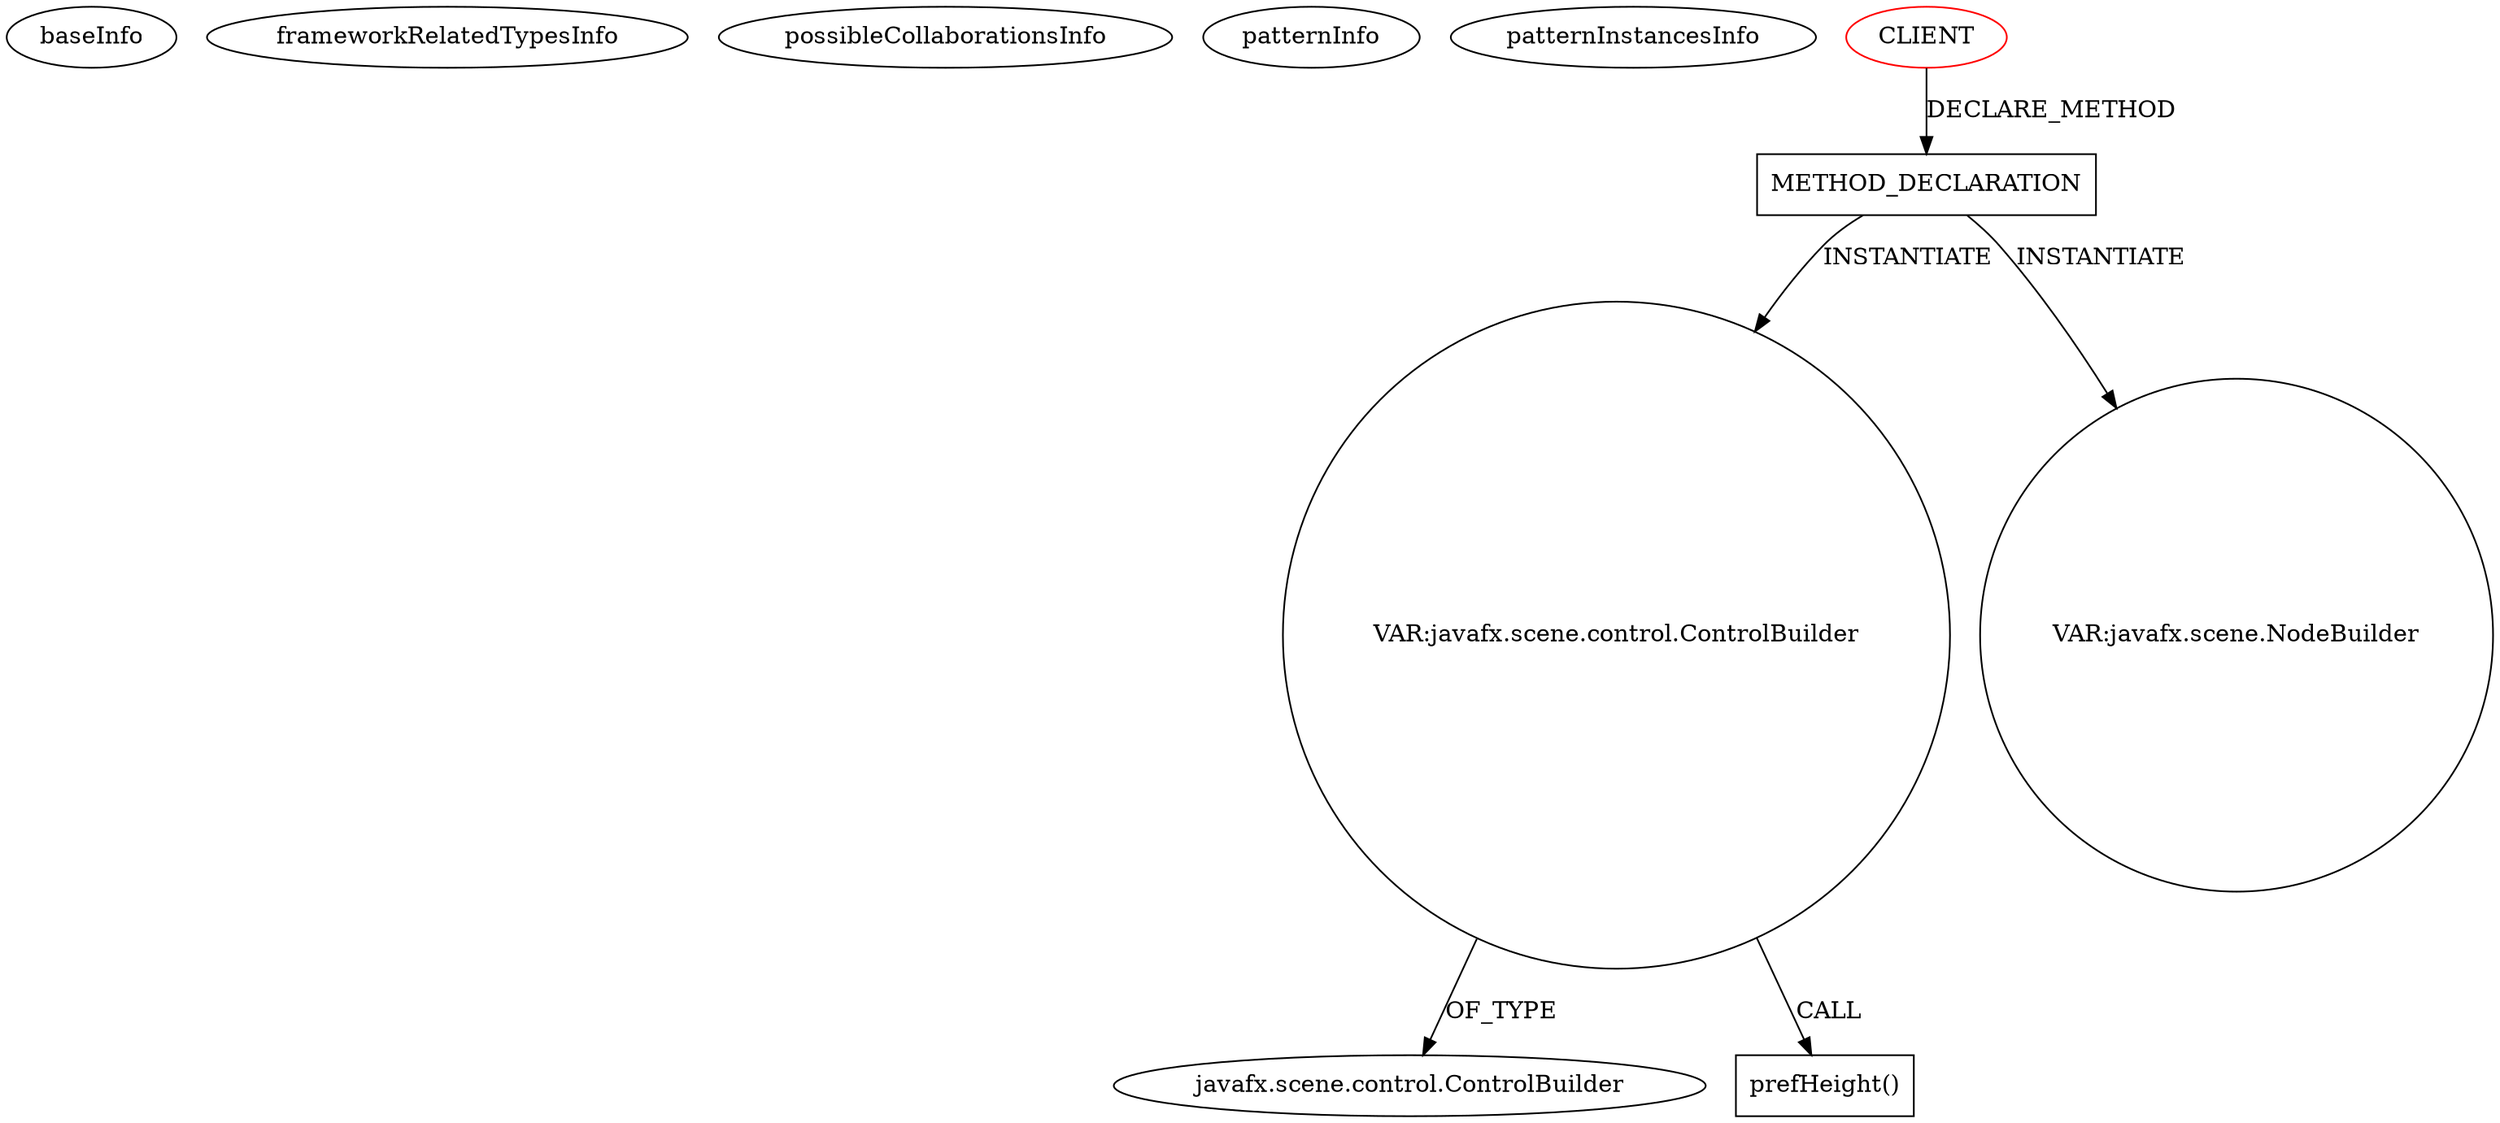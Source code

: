 digraph {
baseInfo[graphId=3347,category="pattern",isAnonymous=false,possibleRelation=false]
frameworkRelatedTypesInfo[]
possibleCollaborationsInfo[]
patternInfo[frequency=3.0,patternRootClient=0]
patternInstancesInfo[0="yorlov-VirtualPointer~/yorlov-VirtualPointer/VirtualPointer-master/src/com/blogspot/captain1653/options/OptionsStage.java~OptionsStage~4889",1="SaiPradeepDandem-javafx2-gradient-builder~/SaiPradeepDandem-javafx2-gradient-builder/javafx2-gradient-builder-master/src/main/java/com/javafx/gradientbuilder/application/RadialSettingsLayout.java~RadialSettingsLayout~1170",2="SaiPradeepDandem-javafx2-gradient-builder~/SaiPradeepDandem-javafx2-gradient-builder/javafx2-gradient-builder-master/src/main/java/com/javafx/gradientbuilder/application/LinearSettingsLayout.java~LinearSettingsLayout~1172"]
77[label="javafx.scene.control.ControlBuilder",vertexType="FRAMEWORK_CLASS_TYPE",isFrameworkType=false]
152[label="VAR:javafx.scene.control.ControlBuilder",vertexType="VARIABLE_EXPRESION",isFrameworkType=false,shape=circle]
153[label="prefHeight()",vertexType="INSIDE_CALL",isFrameworkType=false,shape=box]
16[label="METHOD_DECLARATION",vertexType="CLIENT_METHOD_DECLARATION",isFrameworkType=false,shape=box]
0[label="CLIENT",vertexType="ROOT_CLIENT_CLASS_DECLARATION",isFrameworkType=false,color=red]
173[label="VAR:javafx.scene.NodeBuilder",vertexType="VARIABLE_EXPRESION",isFrameworkType=false,shape=circle]
152->77[label="OF_TYPE"]
16->173[label="INSTANTIATE"]
16->152[label="INSTANTIATE"]
152->153[label="CALL"]
0->16[label="DECLARE_METHOD"]
}
